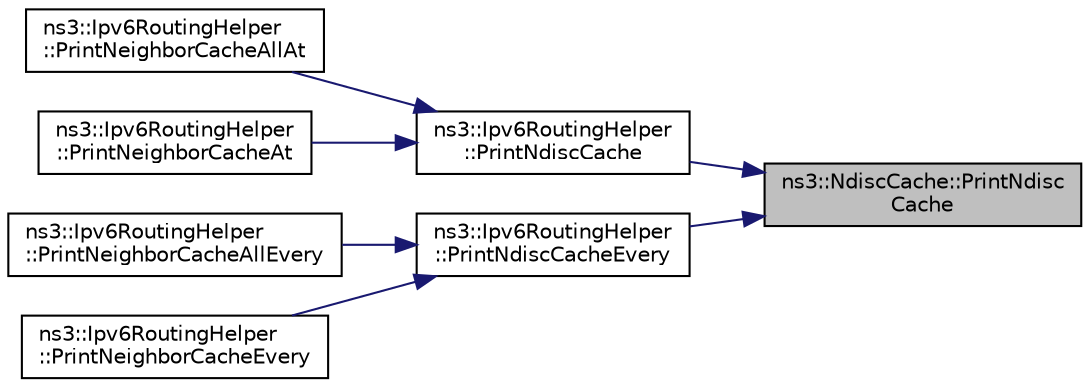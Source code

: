 digraph "ns3::NdiscCache::PrintNdiscCache"
{
 // LATEX_PDF_SIZE
  edge [fontname="Helvetica",fontsize="10",labelfontname="Helvetica",labelfontsize="10"];
  node [fontname="Helvetica",fontsize="10",shape=record];
  rankdir="RL";
  Node1 [label="ns3::NdiscCache::PrintNdisc\lCache",height=0.2,width=0.4,color="black", fillcolor="grey75", style="filled", fontcolor="black",tooltip="Print the NDISC cache entries."];
  Node1 -> Node2 [dir="back",color="midnightblue",fontsize="10",style="solid",fontname="Helvetica"];
  Node2 [label="ns3::Ipv6RoutingHelper\l::PrintNdiscCache",height=0.2,width=0.4,color="black", fillcolor="white", style="filled",URL="$classns3_1_1_ipv6_routing_helper.html#a1c2818fe053bc419768650fbccc9caac",tooltip="prints the neighbor cache of a node."];
  Node2 -> Node3 [dir="back",color="midnightblue",fontsize="10",style="solid",fontname="Helvetica"];
  Node3 [label="ns3::Ipv6RoutingHelper\l::PrintNeighborCacheAllAt",height=0.2,width=0.4,color="black", fillcolor="white", style="filled",URL="$classns3_1_1_ipv6_routing_helper.html#a099fad4f6f236c19e1efe75091b4e06e",tooltip="prints the neighbor cache of all nodes at a particular time."];
  Node2 -> Node4 [dir="back",color="midnightblue",fontsize="10",style="solid",fontname="Helvetica"];
  Node4 [label="ns3::Ipv6RoutingHelper\l::PrintNeighborCacheAt",height=0.2,width=0.4,color="black", fillcolor="white", style="filled",URL="$classns3_1_1_ipv6_routing_helper.html#adc089a5366a9014eacf3be26aaa06a74",tooltip="prints the neighbor cache of a node at a particular time."];
  Node1 -> Node5 [dir="back",color="midnightblue",fontsize="10",style="solid",fontname="Helvetica"];
  Node5 [label="ns3::Ipv6RoutingHelper\l::PrintNdiscCacheEvery",height=0.2,width=0.4,color="black", fillcolor="white", style="filled",URL="$classns3_1_1_ipv6_routing_helper.html#a056343268cda1132a0478fdcf11486bf",tooltip="prints the neighbor cache of a node at regular intervals specified by user."];
  Node5 -> Node6 [dir="back",color="midnightblue",fontsize="10",style="solid",fontname="Helvetica"];
  Node6 [label="ns3::Ipv6RoutingHelper\l::PrintNeighborCacheAllEvery",height=0.2,width=0.4,color="black", fillcolor="white", style="filled",URL="$classns3_1_1_ipv6_routing_helper.html#a4dbf7819d87e2ce1f5a225999ae70151",tooltip="prints the neighbor cache of all nodes at regular intervals specified by user."];
  Node5 -> Node7 [dir="back",color="midnightblue",fontsize="10",style="solid",fontname="Helvetica"];
  Node7 [label="ns3::Ipv6RoutingHelper\l::PrintNeighborCacheEvery",height=0.2,width=0.4,color="black", fillcolor="white", style="filled",URL="$classns3_1_1_ipv6_routing_helper.html#a7d9cde29ea0b34f7f17aa911103466e0",tooltip="prints the neighbor cache of a node at regular intervals specified by user."];
}
